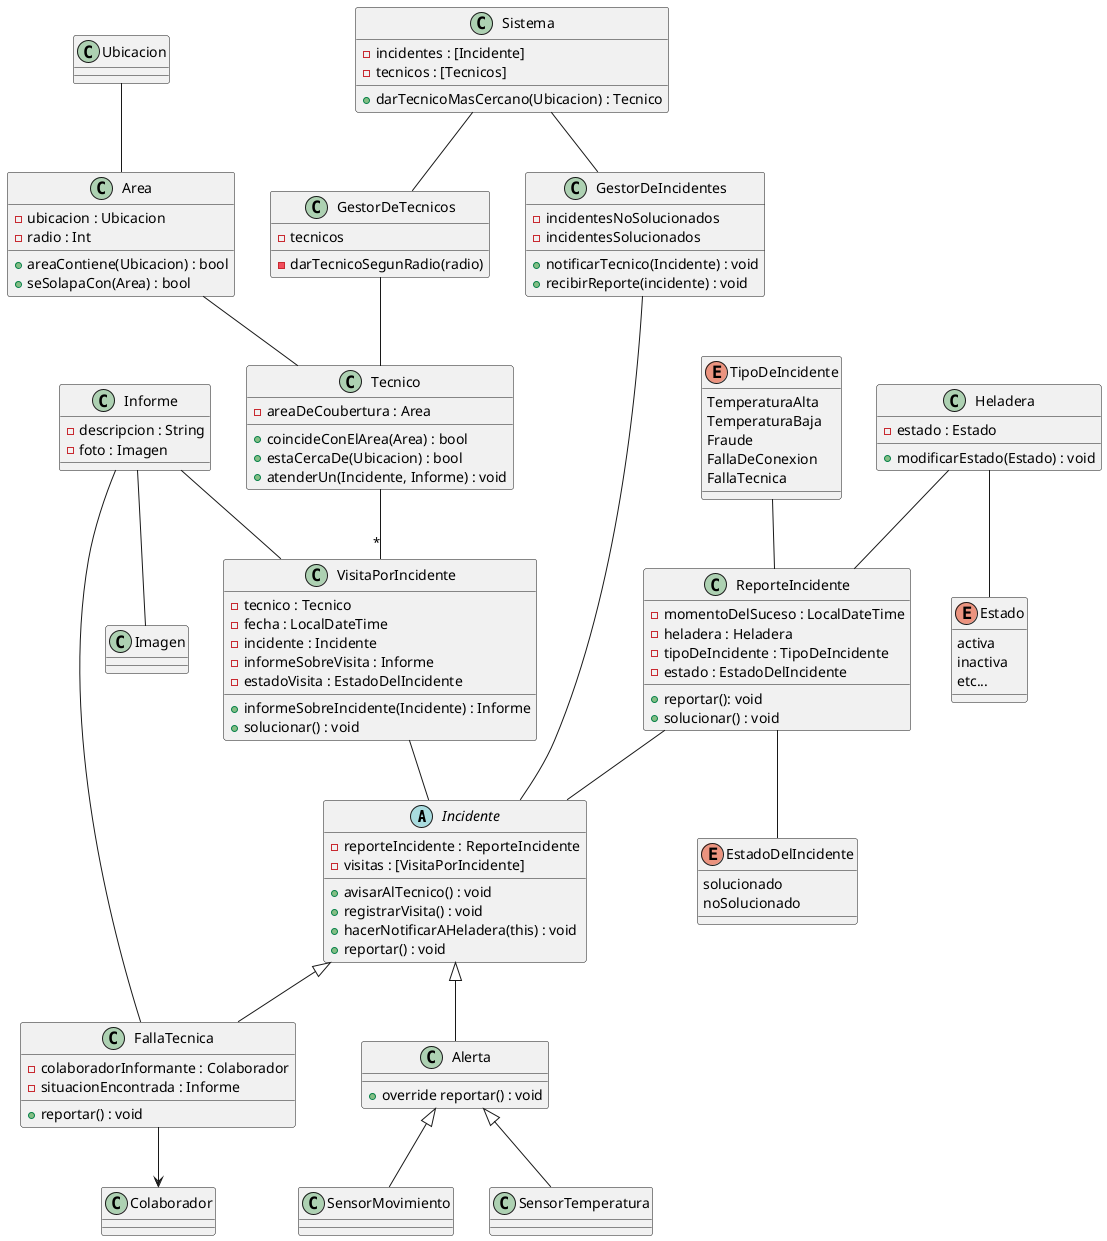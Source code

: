 @startuml incidentes
abstract class Incidente{
    -reporteIncidente : ReporteIncidente
    - visitas : [VisitaPorIncidente]
    'Cambia el estadoDelIncidente a solucionado y activa a la heladera'
    +avisarAlTecnico() : void
    'Lo pongo para no olvidarnos de que hay que hacerlo'
    +registrarVisita() : void
    ' vi
    'Lo pongo para no olvidarnos de que hay que hacerlo'
    +hacerNotificarAHeladera(this) : void 
    + reportar() : void 
    ' gestorIncidentes.recibirReporte(this) y esto hace incidentesActivos.add(incidente)
    ' heladera cambia a inactiva y reporteIncidente.reportar()
}

class GestorDeIncidentes {
    - incidentesNoSolucionados
    - incidentesSolucionados
    +notificarTecnico(Incidente) : void
    + recibirReporte(incidente) : void 
    ' darTecnicoSegunRadio radio) devuelve un tecnico
    ' crea una visitaPorIncidente y hace solucionar()
}

class GestorDeTecnicos {
    - tecnicos
    - darTecnicoSegunRadio(radio)
    ' devuelve un tecnico
}

class Sistema {
    - incidentes : [Incidente]
    - tecnicos : [Tecnicos]
    + darTecnicoMasCercano(Ubicacion) : Tecnico
}

enum TipoDeIncidente{
    TemperaturaAlta
    TemperaturaBaja
    Fraude
    FallaDeConexion
    FallaTecnica
}

class Alerta extends Incidente{
    + override reportar() : void
}

class SensorTemperatura extends Alerta {}
class SensorMovimiento extends Alerta {}

class FallaTecnica extends Incidente{
    - colaboradorInformante : Colaborador
    - situacionEncontrada : Informe
    + reportar() : void
}

class Tecnico{
    - areaDeCoubertura : Area
    + coincideConElArea(Area) : bool
    + estaCercaDe(Ubicacion) : bool
    + atenderUn(Incidente, Informe) : void 
}

enum EstadoDelIncidente{
    solucionado
    noSolucionado
}

' las visitas deben quedar en el sistema
class VisitaPorIncidente{
    - tecnico : Tecnico 
    - fecha : LocalDateTime
    - incidente : Incidente
    - informeSobreVisita : Informe
    - estadoVisita : EstadoDelIncidente 
    + informeSobreIncidente(Incidente) : Informe
    + solucionar() : void
    ' tecnico.visitarPor(this)
}

class Informe {
    - descripcion : String
    - foto : Imagen
}

class ReporteIncidente {
    -momentoDelSuceso : LocalDateTime
    -heladera : Heladera
    -tipoDeIncidente : TipoDeIncidente
    -estado : EstadoDelIncidente
    + reportar(): void
    +solucionar() : void
}

class Heladera {
    -estado : Estado
    +modificarEstado(Estado) : void
'tiene sentido que un técnico conozca al incidente'
    }

enum Estado {
    activa
    inactiva
    etc...
}
class Ubicacion{}
class Area{
    -ubicacion : Ubicacion
    -radio : Int
    +areaContiene(Ubicacion) : bool
    +seSolapaCon(Area) : bool

}
Ubicacion -- Area
Area -- Tecnico
Heladera -- Estado
Heladera -- ReporteIncidente
TipoDeIncidente -- ReporteIncidente
FallaTecnica --> Colaborador
Informe -- FallaTecnica
Tecnico --"*" VisitaPorIncidente
VisitaPorIncidente -- Incidente
Informe -- VisitaPorIncidente
ReporteIncidente -- EstadoDelIncidente
Informe -- Imagen
GestorDeIncidentes -- Incidente 
GestorDeTecnicos -- Tecnico 
Sistema -- GestorDeIncidentes
Sistema -- GestorDeTecnicos
ReporteIncidente -- Incidente
@enduml
